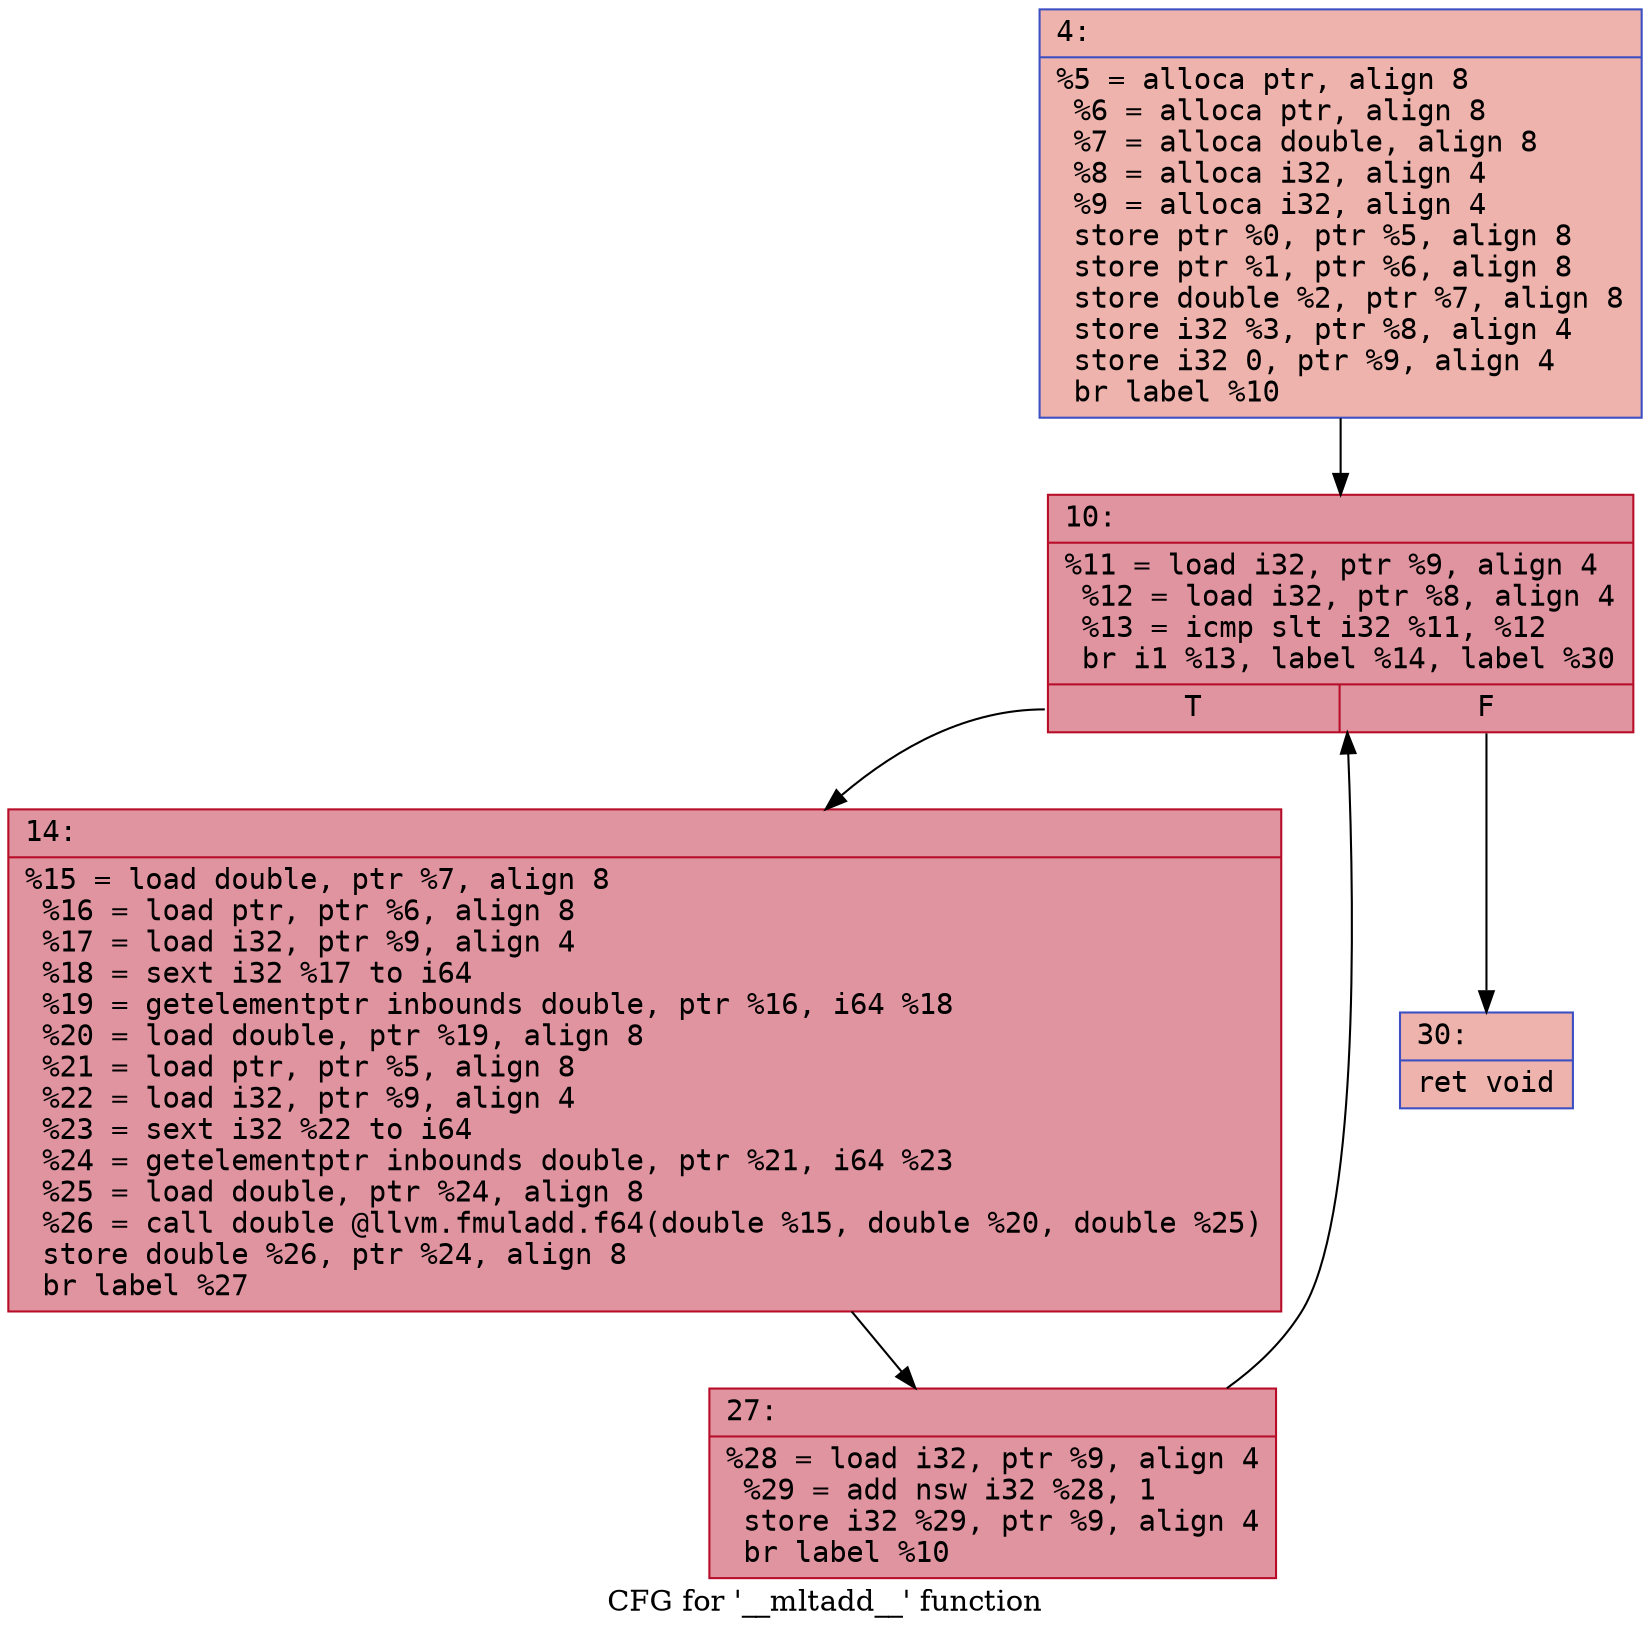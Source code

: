 digraph "CFG for '__mltadd__' function" {
	label="CFG for '__mltadd__' function";

	Node0x60000036a080 [shape=record,color="#3d50c3ff", style=filled, fillcolor="#d6524470" fontname="Courier",label="{4:\l|  %5 = alloca ptr, align 8\l  %6 = alloca ptr, align 8\l  %7 = alloca double, align 8\l  %8 = alloca i32, align 4\l  %9 = alloca i32, align 4\l  store ptr %0, ptr %5, align 8\l  store ptr %1, ptr %6, align 8\l  store double %2, ptr %7, align 8\l  store i32 %3, ptr %8, align 4\l  store i32 0, ptr %9, align 4\l  br label %10\l}"];
	Node0x60000036a080 -> Node0x60000036a0d0[tooltip="4 -> 10\nProbability 100.00%" ];
	Node0x60000036a0d0 [shape=record,color="#b70d28ff", style=filled, fillcolor="#b70d2870" fontname="Courier",label="{10:\l|  %11 = load i32, ptr %9, align 4\l  %12 = load i32, ptr %8, align 4\l  %13 = icmp slt i32 %11, %12\l  br i1 %13, label %14, label %30\l|{<s0>T|<s1>F}}"];
	Node0x60000036a0d0:s0 -> Node0x60000036a120[tooltip="10 -> 14\nProbability 96.88%" ];
	Node0x60000036a0d0:s1 -> Node0x60000036a1c0[tooltip="10 -> 30\nProbability 3.12%" ];
	Node0x60000036a120 [shape=record,color="#b70d28ff", style=filled, fillcolor="#b70d2870" fontname="Courier",label="{14:\l|  %15 = load double, ptr %7, align 8\l  %16 = load ptr, ptr %6, align 8\l  %17 = load i32, ptr %9, align 4\l  %18 = sext i32 %17 to i64\l  %19 = getelementptr inbounds double, ptr %16, i64 %18\l  %20 = load double, ptr %19, align 8\l  %21 = load ptr, ptr %5, align 8\l  %22 = load i32, ptr %9, align 4\l  %23 = sext i32 %22 to i64\l  %24 = getelementptr inbounds double, ptr %21, i64 %23\l  %25 = load double, ptr %24, align 8\l  %26 = call double @llvm.fmuladd.f64(double %15, double %20, double %25)\l  store double %26, ptr %24, align 8\l  br label %27\l}"];
	Node0x60000036a120 -> Node0x60000036a170[tooltip="14 -> 27\nProbability 100.00%" ];
	Node0x60000036a170 [shape=record,color="#b70d28ff", style=filled, fillcolor="#b70d2870" fontname="Courier",label="{27:\l|  %28 = load i32, ptr %9, align 4\l  %29 = add nsw i32 %28, 1\l  store i32 %29, ptr %9, align 4\l  br label %10\l}"];
	Node0x60000036a170 -> Node0x60000036a0d0[tooltip="27 -> 10\nProbability 100.00%" ];
	Node0x60000036a1c0 [shape=record,color="#3d50c3ff", style=filled, fillcolor="#d6524470" fontname="Courier",label="{30:\l|  ret void\l}"];
}
